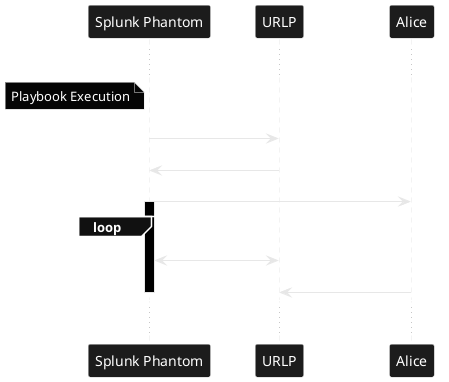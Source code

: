 @startuml

skinparam backgroundColor transparent
skinparam monochrome reverse
...
note left of "Splunk Phantom"
Playbook Execution
end note
"Splunk Phantom" -> URLP: Generate Prompt
"Splunk Phantom" <- URLP: Prompt URL
"Splunk Phantom" -> Alice: Send Prompt URL
activate "Splunk Phantom"
loop until response
    "Splunk Phantom" <-> URLP: Poll Status
    Alice -> URLP: Prompt Response
    deactivate "Splunk Phantom"
end
...
@enduml